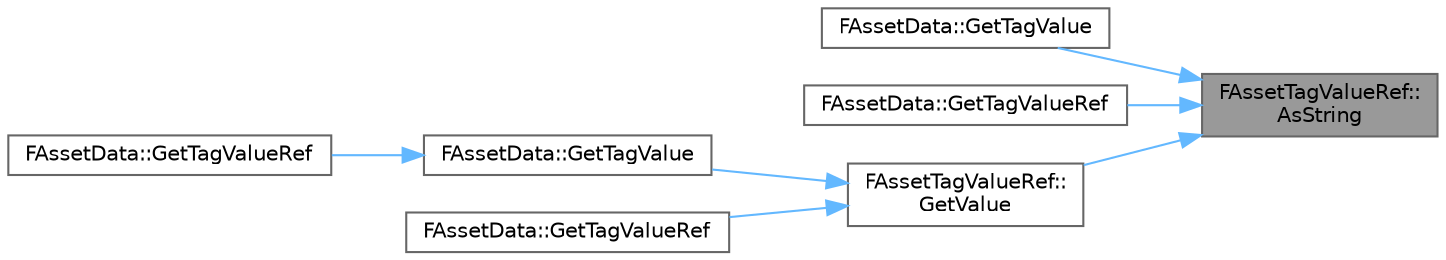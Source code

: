 digraph "FAssetTagValueRef::AsString"
{
 // INTERACTIVE_SVG=YES
 // LATEX_PDF_SIZE
  bgcolor="transparent";
  edge [fontname=Helvetica,fontsize=10,labelfontname=Helvetica,labelfontsize=10];
  node [fontname=Helvetica,fontsize=10,shape=box,height=0.2,width=0.4];
  rankdir="RL";
  Node1 [id="Node000001",label="FAssetTagValueRef::\lAsString",height=0.2,width=0.4,color="gray40", fillcolor="grey60", style="filled", fontcolor="black",tooltip=" "];
  Node1 -> Node2 [id="edge1_Node000001_Node000002",dir="back",color="steelblue1",style="solid",tooltip=" "];
  Node2 [id="Node000002",label="FAssetData::GetTagValue",height=0.2,width=0.4,color="grey40", fillcolor="white", style="filled",URL="$dd/dc3/structFAssetData.html#a7db2d3742544e90b0ffcdec2829e43d7",tooltip=" "];
  Node1 -> Node3 [id="edge2_Node000001_Node000003",dir="back",color="steelblue1",style="solid",tooltip=" "];
  Node3 [id="Node000003",label="FAssetData::GetTagValueRef",height=0.2,width=0.4,color="grey40", fillcolor="white", style="filled",URL="$dd/dc3/structFAssetData.html#ab0a9380bb562128baf909d5a90173759",tooltip=" "];
  Node1 -> Node4 [id="edge3_Node000001_Node000004",dir="back",color="steelblue1",style="solid",tooltip=" "];
  Node4 [id="Node000004",label="FAssetTagValueRef::\lGetValue",height=0.2,width=0.4,color="grey40", fillcolor="white", style="filled",URL="$d1/db3/classFAssetTagValueRef.html#a06979db65538161bce395ebdea62ddc6",tooltip=" "];
  Node4 -> Node5 [id="edge4_Node000004_Node000005",dir="back",color="steelblue1",style="solid",tooltip=" "];
  Node5 [id="Node000005",label="FAssetData::GetTagValue",height=0.2,width=0.4,color="grey40", fillcolor="white", style="filled",URL="$dd/dc3/structFAssetData.html#ad7855f43f960723a863c81d5eb8f71f6",tooltip="Try and get the value associated with the given tag as a type converted value."];
  Node5 -> Node6 [id="edge5_Node000005_Node000006",dir="back",color="steelblue1",style="solid",tooltip=" "];
  Node6 [id="Node000006",label="FAssetData::GetTagValueRef",height=0.2,width=0.4,color="grey40", fillcolor="white", style="filled",URL="$dd/dc3/structFAssetData.html#a3c1a89671fd975106e7d17cb8c5b9709",tooltip=" "];
  Node4 -> Node7 [id="edge6_Node000004_Node000007",dir="back",color="steelblue1",style="solid",tooltip=" "];
  Node7 [id="Node000007",label="FAssetData::GetTagValueRef",height=0.2,width=0.4,color="grey40", fillcolor="white", style="filled",URL="$dd/dc3/structFAssetData.html#a992cf6998ab2507792089e1defd2c6a6",tooltip="Try and get the value associated with the given tag as a type converted value, or an empty value if i..."];
}
